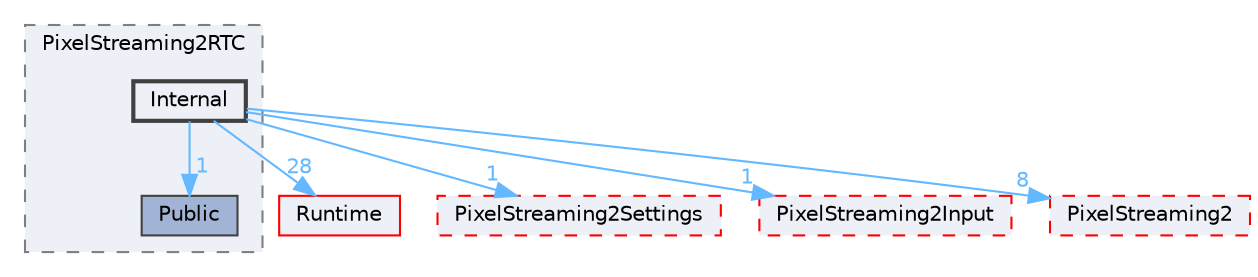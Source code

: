 digraph "Internal"
{
 // INTERACTIVE_SVG=YES
 // LATEX_PDF_SIZE
  bgcolor="transparent";
  edge [fontname=Helvetica,fontsize=10,labelfontname=Helvetica,labelfontsize=10];
  node [fontname=Helvetica,fontsize=10,shape=box,height=0.2,width=0.4];
  compound=true
  subgraph clusterdir_2385b4c93328a3c0e0d2ff3cf3190341 {
    graph [ bgcolor="#edf0f7", pencolor="grey50", label="PixelStreaming2RTC", fontname=Helvetica,fontsize=10 style="filled,dashed", URL="dir_2385b4c93328a3c0e0d2ff3cf3190341.html",tooltip=""]
  dir_f5c7a681f05bd3b7054122aa80724c63 [label="Public", fillcolor="#a2b4d6", color="grey25", style="filled", URL="dir_f5c7a681f05bd3b7054122aa80724c63.html",tooltip=""];
  dir_62ac7aafc0eed17d97e6d4a54c5493b2 [label="Internal", fillcolor="#edf0f7", color="grey25", style="filled,bold", URL="dir_62ac7aafc0eed17d97e6d4a54c5493b2.html",tooltip=""];
  }
  dir_7536b172fbd480bfd146a1b1acd6856b [label="Runtime", fillcolor="#edf0f7", color="red", style="filled", URL="dir_7536b172fbd480bfd146a1b1acd6856b.html",tooltip=""];
  dir_87040ee9c05ff0641060857b833d7848 [label="PixelStreaming2Settings", fillcolor="#edf0f7", color="red", style="filled,dashed", URL="dir_87040ee9c05ff0641060857b833d7848.html",tooltip=""];
  dir_f73fa4cb376ebbe0f17ef2fb2f2d4c63 [label="PixelStreaming2Input", fillcolor="#edf0f7", color="red", style="filled,dashed", URL="dir_f73fa4cb376ebbe0f17ef2fb2f2d4c63.html",tooltip=""];
  dir_f75bda96a403aa07edce0060b081a71b [label="PixelStreaming2", fillcolor="#edf0f7", color="red", style="filled,dashed", URL="dir_f75bda96a403aa07edce0060b081a71b.html",tooltip=""];
  dir_62ac7aafc0eed17d97e6d4a54c5493b2->dir_7536b172fbd480bfd146a1b1acd6856b [headlabel="28", labeldistance=1.5 headhref="dir_000514_000984.html" href="dir_000514_000984.html" color="steelblue1" fontcolor="steelblue1"];
  dir_62ac7aafc0eed17d97e6d4a54c5493b2->dir_87040ee9c05ff0641060857b833d7848 [headlabel="1", labeldistance=1.5 headhref="dir_000514_000750.html" href="dir_000514_000750.html" color="steelblue1" fontcolor="steelblue1"];
  dir_62ac7aafc0eed17d97e6d4a54c5493b2->dir_f5c7a681f05bd3b7054122aa80724c63 [headlabel="1", labeldistance=1.5 headhref="dir_000514_000849.html" href="dir_000514_000849.html" color="steelblue1" fontcolor="steelblue1"];
  dir_62ac7aafc0eed17d97e6d4a54c5493b2->dir_f73fa4cb376ebbe0f17ef2fb2f2d4c63 [headlabel="1", labeldistance=1.5 headhref="dir_000514_000747.html" href="dir_000514_000747.html" color="steelblue1" fontcolor="steelblue1"];
  dir_62ac7aafc0eed17d97e6d4a54c5493b2->dir_f75bda96a403aa07edce0060b081a71b [headlabel="8", labeldistance=1.5 headhref="dir_000514_000743.html" href="dir_000514_000743.html" color="steelblue1" fontcolor="steelblue1"];
}
